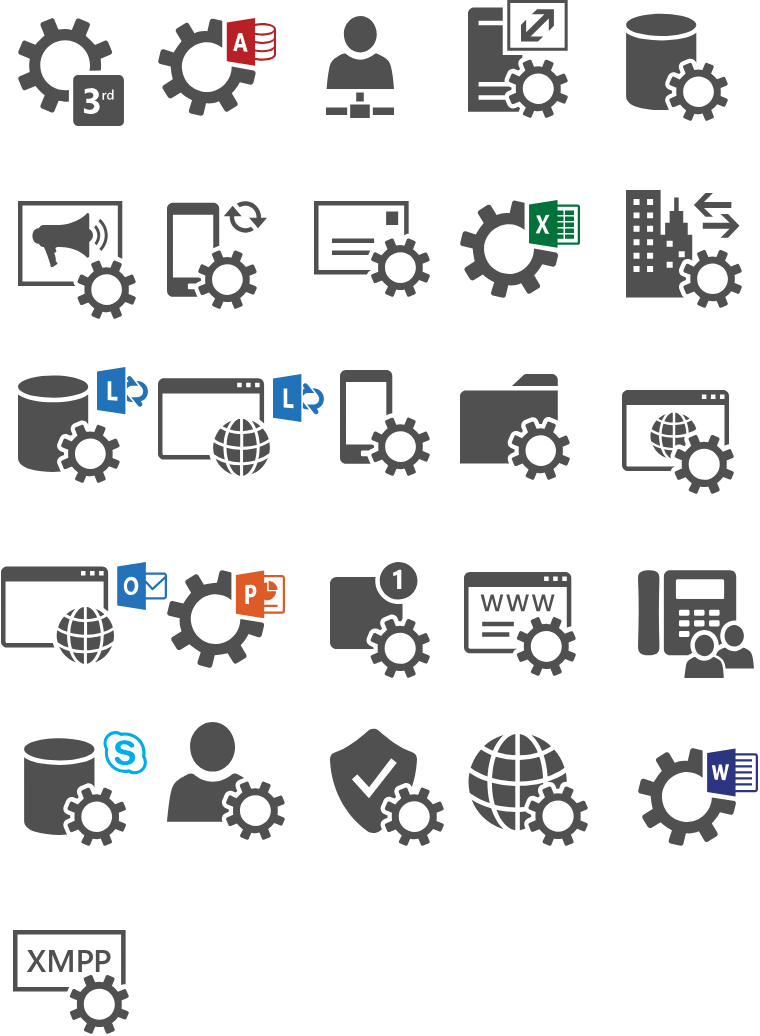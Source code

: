 <mxfile version="24.2.1" type="device">
  <diagram name="Page-1" id="5Z7APpFcgfUc6ZyuO-cr">
    <mxGraphModel dx="1914" dy="1140" grid="1" gridSize="10" guides="1" tooltips="1" connect="1" arrows="1" fold="1" page="1" pageScale="1" pageWidth="827" pageHeight="1169" math="0" shadow="0">
      <root>
        <mxCell id="0" />
        <mxCell id="1" parent="0" />
        <mxCell id="42mja_NqprVF22DPiqrY-61" value="" style="sketch=0;pointerEvents=1;shadow=0;dashed=0;html=1;strokeColor=none;fillColor=#505050;labelPosition=center;verticalLabelPosition=bottom;verticalAlign=top;outlineConnect=0;align=center;shape=mxgraph.office.services.3rd_party_service;" vertex="1" parent="1">
          <mxGeometry x="10" y="44" width="53" height="54" as="geometry" />
        </mxCell>
        <mxCell id="42mja_NqprVF22DPiqrY-62" value="" style="sketch=0;pointerEvents=1;shadow=0;dashed=0;html=1;strokeColor=none;fillColor=#505050;labelPosition=center;verticalLabelPosition=bottom;verticalAlign=top;outlineConnect=0;align=center;shape=mxgraph.office.services.access_services;" vertex="1" parent="1">
          <mxGeometry x="80" y="44" width="59" height="49" as="geometry" />
        </mxCell>
        <mxCell id="42mja_NqprVF22DPiqrY-63" value="" style="sketch=0;pointerEvents=1;shadow=0;dashed=0;html=1;strokeColor=none;fillColor=#505050;labelPosition=center;verticalLabelPosition=bottom;verticalAlign=top;outlineConnect=0;align=center;shape=mxgraph.office.services.business_connectivity_services;" vertex="1" parent="1">
          <mxGeometry x="164" y="43" width="34" height="51" as="geometry" />
        </mxCell>
        <mxCell id="42mja_NqprVF22DPiqrY-64" value="" style="sketch=0;pointerEvents=1;shadow=0;dashed=0;html=1;strokeColor=none;fillColor=#505050;labelPosition=center;verticalLabelPosition=bottom;verticalAlign=top;outlineConnect=0;align=center;shape=mxgraph.office.services.call_admission_control_service;" vertex="1" parent="1">
          <mxGeometry x="235" y="35" width="50" height="59" as="geometry" />
        </mxCell>
        <mxCell id="42mja_NqprVF22DPiqrY-65" value="" style="sketch=0;pointerEvents=1;shadow=0;dashed=0;html=1;strokeColor=none;fillColor=#505050;labelPosition=center;verticalLabelPosition=bottom;verticalAlign=top;outlineConnect=0;align=center;shape=mxgraph.office.services.central_management_service;" vertex="1" parent="1">
          <mxGeometry x="314" y="41.5" width="51" height="54" as="geometry" />
        </mxCell>
        <mxCell id="42mja_NqprVF22DPiqrY-66" value="" style="sketch=0;pointerEvents=1;shadow=0;dashed=0;html=1;strokeColor=none;fillColor=#505050;labelPosition=center;verticalLabelPosition=bottom;verticalAlign=top;outlineConnect=0;align=center;shape=mxgraph.office.services.conference_announcement_service;" vertex="1" parent="1">
          <mxGeometry x="10" y="135.5" width="59" height="59" as="geometry" />
        </mxCell>
        <mxCell id="42mja_NqprVF22DPiqrY-67" value="" style="sketch=0;pointerEvents=1;shadow=0;dashed=0;html=1;strokeColor=none;fillColor=#505050;labelPosition=center;verticalLabelPosition=bottom;verticalAlign=top;outlineConnect=0;align=center;shape=mxgraph.office.services.device_update_service;" vertex="1" parent="1">
          <mxGeometry x="84.5" y="135.5" width="50" height="54" as="geometry" />
        </mxCell>
        <mxCell id="42mja_NqprVF22DPiqrY-68" value="" style="sketch=0;pointerEvents=1;shadow=0;dashed=0;html=1;strokeColor=none;fillColor=#505050;labelPosition=center;verticalLabelPosition=bottom;verticalAlign=top;outlineConnect=0;align=center;shape=mxgraph.office.services.email_service;" vertex="1" parent="1">
          <mxGeometry x="158" y="135.5" width="58" height="48" as="geometry" />
        </mxCell>
        <mxCell id="42mja_NqprVF22DPiqrY-69" value="" style="sketch=0;pointerEvents=1;shadow=0;dashed=0;html=1;strokeColor=none;fillColor=#505050;labelPosition=center;verticalLabelPosition=bottom;verticalAlign=top;outlineConnect=0;align=center;shape=mxgraph.office.services.excel_services;" vertex="1" parent="1">
          <mxGeometry x="231" y="135" width="60" height="49" as="geometry" />
        </mxCell>
        <mxCell id="42mja_NqprVF22DPiqrY-70" value="" style="sketch=0;pointerEvents=1;shadow=0;dashed=0;html=1;strokeColor=none;fillColor=#505050;labelPosition=center;verticalLabelPosition=bottom;verticalAlign=top;outlineConnect=0;align=center;shape=mxgraph.office.services.federation_service;" vertex="1" parent="1">
          <mxGeometry x="314" y="130" width="58" height="59" as="geometry" />
        </mxCell>
        <mxCell id="42mja_NqprVF22DPiqrY-71" value="" style="sketch=0;pointerEvents=1;shadow=0;dashed=0;html=1;strokeColor=none;fillColor=#505050;labelPosition=center;verticalLabelPosition=bottom;verticalAlign=top;outlineConnect=0;align=center;shape=mxgraph.office.services.lync_storage_service;" vertex="1" parent="1">
          <mxGeometry x="10" y="218.5" width="65" height="58" as="geometry" />
        </mxCell>
        <mxCell id="42mja_NqprVF22DPiqrY-72" value="" style="sketch=0;pointerEvents=1;shadow=0;dashed=0;html=1;strokeColor=none;fillColor=#505050;labelPosition=center;verticalLabelPosition=bottom;verticalAlign=top;outlineConnect=0;align=center;shape=mxgraph.office.services.lync_web_app_client;" vertex="1" parent="1">
          <mxGeometry x="80" y="222" width="83" height="51" as="geometry" />
        </mxCell>
        <mxCell id="42mja_NqprVF22DPiqrY-73" value="" style="sketch=0;pointerEvents=1;shadow=0;dashed=0;html=1;strokeColor=none;fillColor=#505050;labelPosition=center;verticalLabelPosition=bottom;verticalAlign=top;outlineConnect=0;align=center;shape=mxgraph.office.services.mobility_service;" vertex="1" parent="1">
          <mxGeometry x="171" y="220" width="45" height="53" as="geometry" />
        </mxCell>
        <mxCell id="42mja_NqprVF22DPiqrY-74" value="" style="sketch=0;pointerEvents=1;shadow=0;dashed=0;html=1;strokeColor=none;fillColor=#505050;labelPosition=center;verticalLabelPosition=bottom;verticalAlign=top;outlineConnect=0;align=center;shape=mxgraph.office.services.network_file_share_service;" vertex="1" parent="1">
          <mxGeometry x="231" y="222" width="55" height="53" as="geometry" />
        </mxCell>
        <mxCell id="42mja_NqprVF22DPiqrY-75" value="" style="sketch=0;pointerEvents=1;shadow=0;dashed=0;html=1;strokeColor=none;fillColor=#505050;labelPosition=center;verticalLabelPosition=bottom;verticalAlign=top;outlineConnect=0;align=center;shape=mxgraph.office.services.online_hosted_services;" vertex="1" parent="1">
          <mxGeometry x="312" y="230" width="56" height="52" as="geometry" />
        </mxCell>
        <mxCell id="42mja_NqprVF22DPiqrY-82" value="" style="sketch=0;pointerEvents=1;shadow=0;dashed=0;html=1;strokeColor=none;fillColor=#505050;labelPosition=center;verticalLabelPosition=bottom;verticalAlign=top;outlineConnect=0;align=center;shape=mxgraph.office.services.outlook_web_app;" vertex="1" parent="1">
          <mxGeometry x="1.5" y="316" width="83" height="51" as="geometry" />
        </mxCell>
        <mxCell id="42mja_NqprVF22DPiqrY-83" value="" style="sketch=0;pointerEvents=1;shadow=0;dashed=0;html=1;strokeColor=none;fillColor=#505050;labelPosition=center;verticalLabelPosition=bottom;verticalAlign=top;outlineConnect=0;align=center;shape=mxgraph.office.services.powerpoint_automation_services;" vertex="1" parent="1">
          <mxGeometry x="84.5" y="320" width="59" height="49" as="geometry" />
        </mxCell>
        <mxCell id="42mja_NqprVF22DPiqrY-84" value="" style="sketch=0;pointerEvents=1;shadow=0;dashed=0;html=1;strokeColor=none;fillColor=#505050;labelPosition=center;verticalLabelPosition=bottom;verticalAlign=top;outlineConnect=0;align=center;shape=mxgraph.office.services.push_notification_service;" vertex="1" parent="1">
          <mxGeometry x="166" y="316" width="50" height="58" as="geometry" />
        </mxCell>
        <mxCell id="42mja_NqprVF22DPiqrY-85" value="" style="sketch=0;pointerEvents=1;shadow=0;dashed=0;html=1;strokeColor=none;fillColor=#505050;labelPosition=center;verticalLabelPosition=bottom;verticalAlign=top;outlineConnect=0;align=center;shape=mxgraph.office.services.registrar_service;" vertex="1" parent="1">
          <mxGeometry x="233" y="321" width="56" height="52" as="geometry" />
        </mxCell>
        <mxCell id="42mja_NqprVF22DPiqrY-86" value="" style="sketch=0;pointerEvents=1;shadow=0;dashed=0;html=1;strokeColor=none;fillColor=#505050;labelPosition=center;verticalLabelPosition=bottom;verticalAlign=top;outlineConnect=0;align=center;shape=mxgraph.office.services.response_group_service;" vertex="1" parent="1">
          <mxGeometry x="320" y="320" width="58" height="54" as="geometry" />
        </mxCell>
        <mxCell id="42mja_NqprVF22DPiqrY-87" value="" style="sketch=0;pointerEvents=1;shadow=0;dashed=0;html=1;strokeColor=none;fillColor=#505050;labelPosition=center;verticalLabelPosition=bottom;verticalAlign=top;outlineConnect=0;align=center;shape=mxgraph.office.services.word_automation_services;" vertex="1" parent="1">
          <mxGeometry x="320" y="409" width="60" height="49" as="geometry" />
        </mxCell>
        <mxCell id="42mja_NqprVF22DPiqrY-88" value="" style="sketch=0;pointerEvents=1;shadow=0;dashed=0;html=1;strokeColor=none;fillColor=#505050;labelPosition=center;verticalLabelPosition=bottom;verticalAlign=top;outlineConnect=0;align=center;shape=mxgraph.office.services.web_services;" vertex="1" parent="1">
          <mxGeometry x="235" y="402" width="60" height="56" as="geometry" />
        </mxCell>
        <mxCell id="42mja_NqprVF22DPiqrY-89" value="" style="sketch=0;pointerEvents=1;shadow=0;dashed=0;html=1;strokeColor=none;fillColor=#505050;labelPosition=center;verticalLabelPosition=bottom;verticalAlign=top;outlineConnect=0;align=center;shape=mxgraph.office.services.verification_service;" vertex="1" parent="1">
          <mxGeometry x="166" y="399" width="57" height="59" as="geometry" />
        </mxCell>
        <mxCell id="42mja_NqprVF22DPiqrY-90" value="" style="sketch=0;pointerEvents=1;shadow=0;dashed=0;html=1;strokeColor=none;fillColor=#505050;labelPosition=center;verticalLabelPosition=bottom;verticalAlign=top;outlineConnect=0;align=center;shape=mxgraph.office.services.user_services;" vertex="1" parent="1">
          <mxGeometry x="84.5" y="396" width="59" height="59" as="geometry" />
        </mxCell>
        <mxCell id="42mja_NqprVF22DPiqrY-91" value="" style="sketch=0;pointerEvents=1;shadow=0;dashed=0;html=1;strokeColor=none;fillColor=#505050;labelPosition=center;verticalLabelPosition=bottom;verticalAlign=top;outlineConnect=0;align=center;shape=mxgraph.office.services.skype_for_business_storage_service;" vertex="1" parent="1">
          <mxGeometry x="13" y="400" width="62" height="58" as="geometry" />
        </mxCell>
        <mxCell id="42mja_NqprVF22DPiqrY-92" value="" style="sketch=0;pointerEvents=1;shadow=0;dashed=0;html=1;strokeColor=none;fillColor=#505050;labelPosition=center;verticalLabelPosition=bottom;verticalAlign=top;outlineConnect=0;align=center;shape=mxgraph.office.services.xmpp_service;" vertex="1" parent="1">
          <mxGeometry x="7.5" y="500" width="58" height="52" as="geometry" />
        </mxCell>
      </root>
    </mxGraphModel>
  </diagram>
</mxfile>
